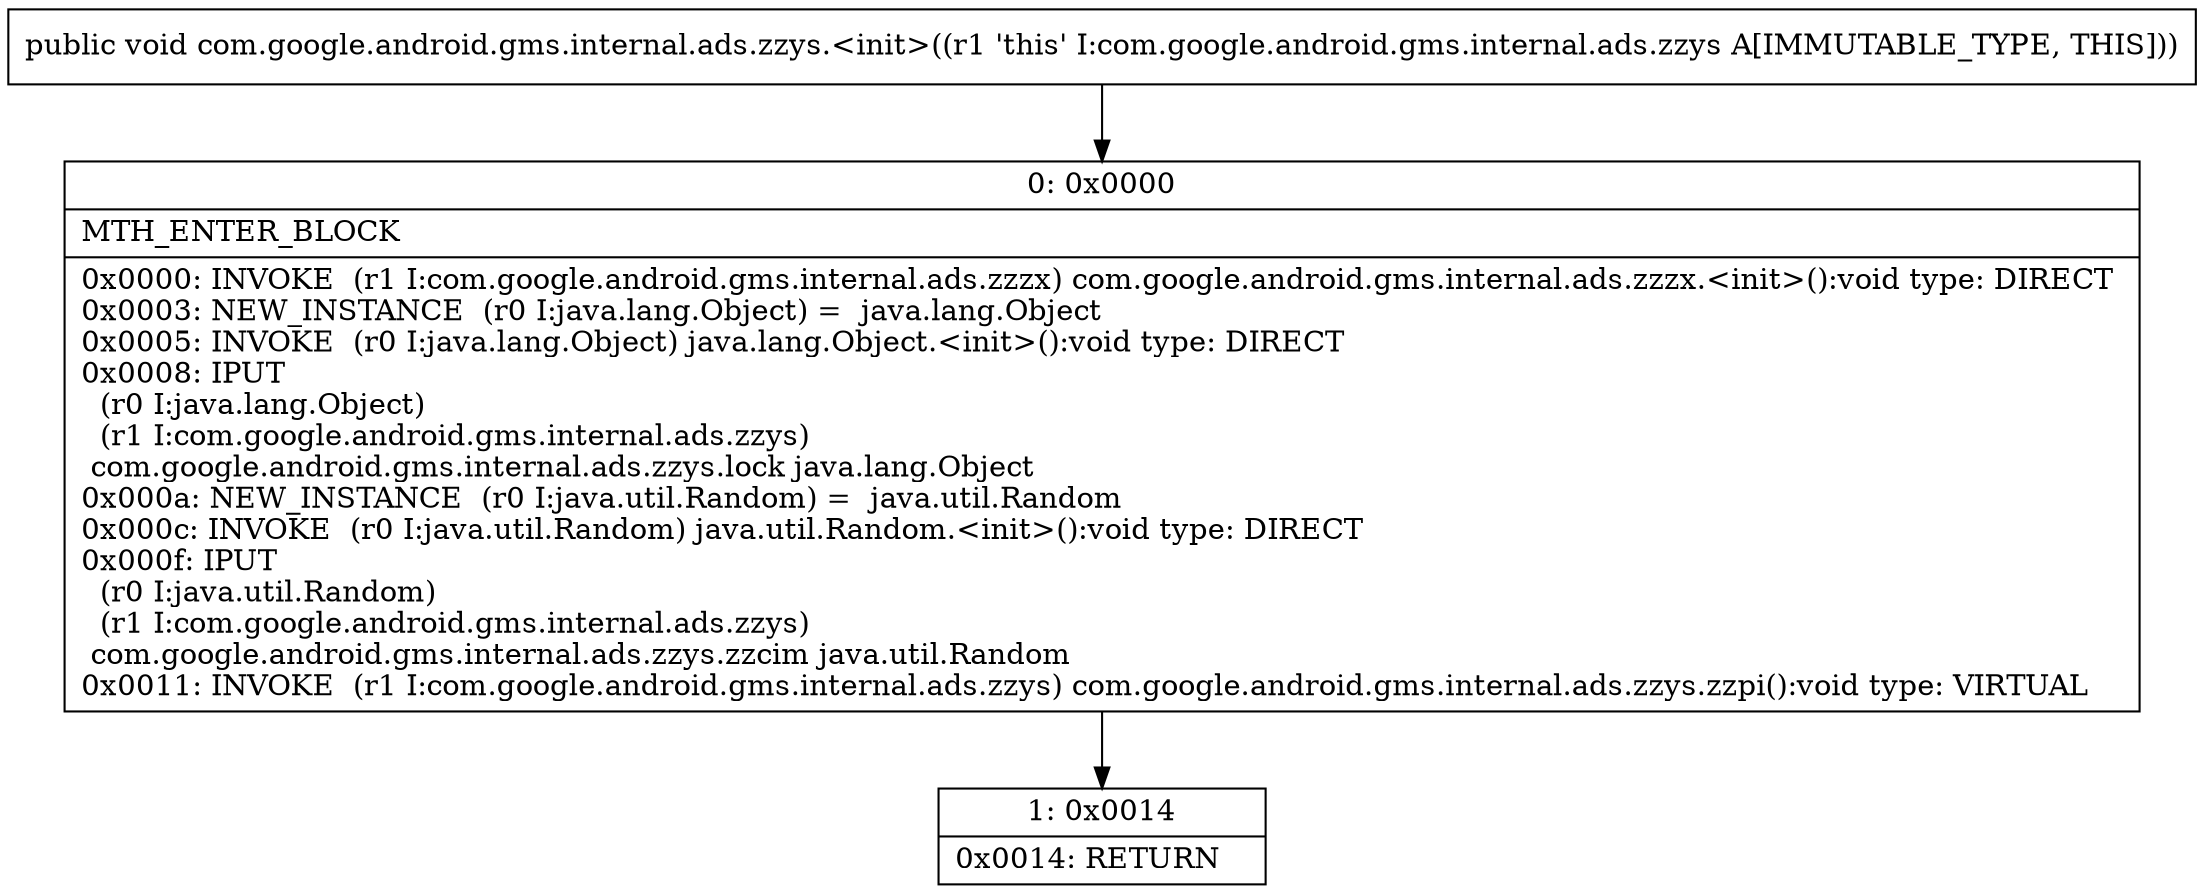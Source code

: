 digraph "CFG forcom.google.android.gms.internal.ads.zzys.\<init\>()V" {
Node_0 [shape=record,label="{0\:\ 0x0000|MTH_ENTER_BLOCK\l|0x0000: INVOKE  (r1 I:com.google.android.gms.internal.ads.zzzx) com.google.android.gms.internal.ads.zzzx.\<init\>():void type: DIRECT \l0x0003: NEW_INSTANCE  (r0 I:java.lang.Object) =  java.lang.Object \l0x0005: INVOKE  (r0 I:java.lang.Object) java.lang.Object.\<init\>():void type: DIRECT \l0x0008: IPUT  \l  (r0 I:java.lang.Object)\l  (r1 I:com.google.android.gms.internal.ads.zzys)\l com.google.android.gms.internal.ads.zzys.lock java.lang.Object \l0x000a: NEW_INSTANCE  (r0 I:java.util.Random) =  java.util.Random \l0x000c: INVOKE  (r0 I:java.util.Random) java.util.Random.\<init\>():void type: DIRECT \l0x000f: IPUT  \l  (r0 I:java.util.Random)\l  (r1 I:com.google.android.gms.internal.ads.zzys)\l com.google.android.gms.internal.ads.zzys.zzcim java.util.Random \l0x0011: INVOKE  (r1 I:com.google.android.gms.internal.ads.zzys) com.google.android.gms.internal.ads.zzys.zzpi():void type: VIRTUAL \l}"];
Node_1 [shape=record,label="{1\:\ 0x0014|0x0014: RETURN   \l}"];
MethodNode[shape=record,label="{public void com.google.android.gms.internal.ads.zzys.\<init\>((r1 'this' I:com.google.android.gms.internal.ads.zzys A[IMMUTABLE_TYPE, THIS])) }"];
MethodNode -> Node_0;
Node_0 -> Node_1;
}

